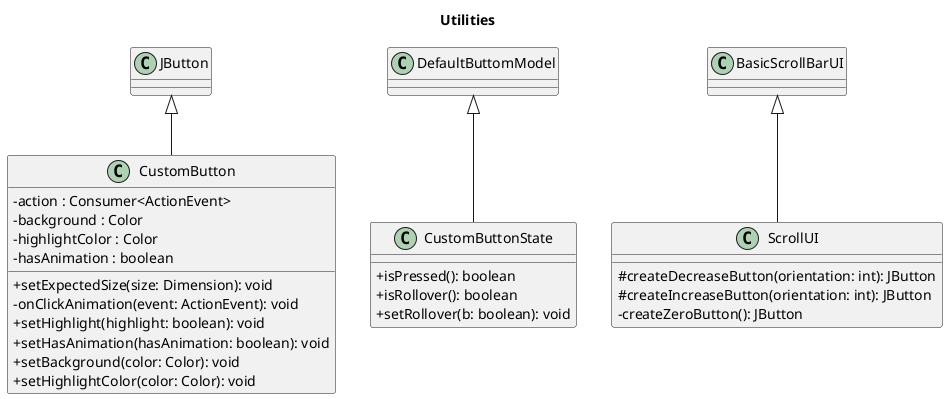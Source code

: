 @startuml Utilities
title Utilities

skinparam classAttributeIconSize 0
             
        JButton <|-- CustomButton
        class CustomButton{
            - action : Consumer<ActionEvent>
            - background : Color
            - highlightColor : Color
            - hasAnimation : boolean

            + setExpectedSize(size: Dimension): void
            - onClickAnimation(event: ActionEvent): void
            + setHighlight(highlight: boolean): void
            + setHasAnimation(hasAnimation: boolean): void
            + setBackground(color: Color): void
            + setHighlightColor(color: Color): void
        }

        DefaultButtomModel <|-- CustomButtonState
        class CustomButtonState {
            +isPressed(): boolean
            +isRollover(): boolean
            +setRollover(b: boolean): void
        }

        BasicScrollBarUI <|-- ScrollUI
        class ScrollUI {
            #createDecreaseButton(orientation: int): JButton
            #createIncreaseButton(orientation: int): JButton
            -createZeroButton(): JButton
        }

@enduml